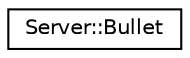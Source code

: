 digraph "Graphical Class Hierarchy"
{
 // LATEX_PDF_SIZE
  edge [fontname="Helvetica",fontsize="10",labelfontname="Helvetica",labelfontsize="10"];
  node [fontname="Helvetica",fontsize="10",shape=record];
  rankdir="LR";
  Node0 [label="Server::Bullet",height=0.2,width=0.4,color="black", fillcolor="white", style="filled",URL="$classServer_1_1Bullet.html",tooltip="Class for the bullet in the game."];
}
